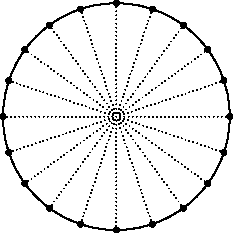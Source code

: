size(0,0);

path cle=scale(2cm)*unitcircle;

draw(cle);

for(real i=0; i<=length(cle); i+=.2)
  {
    dot(point(cle,i));
    draw((0,0)--point(cle,i),dotted);
  }
